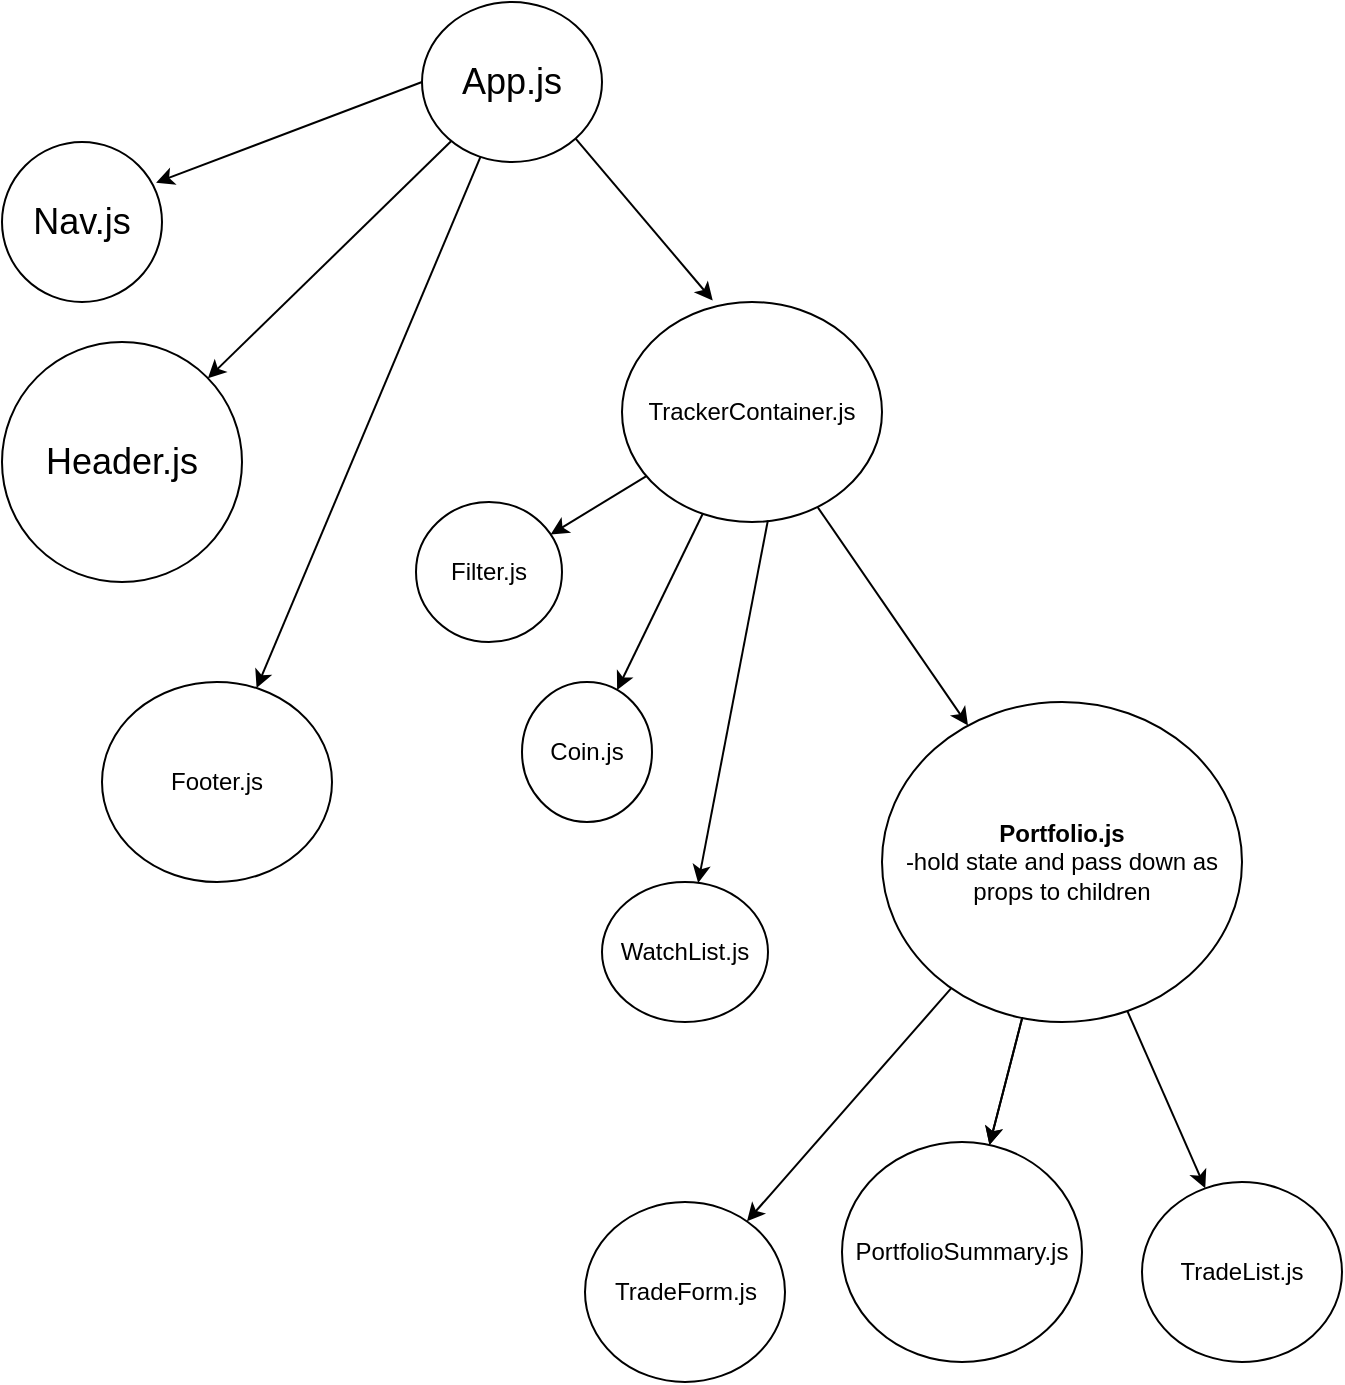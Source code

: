 <mxfile>
    <diagram id="B_94vLErNEpKIDG6k2EF" name="Page-1">
        <mxGraphModel dx="684" dy="1531" grid="1" gridSize="10" guides="1" tooltips="1" connect="1" arrows="1" fold="1" page="1" pageScale="1" pageWidth="850" pageHeight="1100" math="0" shadow="0">
            <root>
                <mxCell id="0"/>
                <mxCell id="1" parent="0"/>
                <mxCell id="5" value="" style="edgeStyle=none;html=1;" parent="1" source="ksFr8LsLKuczAKV8OptK-1" target="ksFr8LsLKuczAKV8OptK-2" edge="1">
                    <mxGeometry relative="1" as="geometry"/>
                </mxCell>
                <mxCell id="11" value="" style="edgeStyle=none;html=1;" parent="1" source="ksFr8LsLKuczAKV8OptK-1" target="10" edge="1">
                    <mxGeometry relative="1" as="geometry"/>
                </mxCell>
                <mxCell id="ksFr8LsLKuczAKV8OptK-1" value="&lt;font style=&quot;font-size: 18px&quot;&gt;App.js&lt;/font&gt;" style="ellipse;whiteSpace=wrap;html=1;" parent="1" vertex="1">
                    <mxGeometry x="370" y="-480" width="90" height="80" as="geometry"/>
                </mxCell>
                <mxCell id="ksFr8LsLKuczAKV8OptK-2" value="&lt;font style=&quot;font-size: 18px&quot;&gt;Header.js&lt;/font&gt;" style="ellipse;whiteSpace=wrap;html=1;" parent="1" vertex="1">
                    <mxGeometry x="160" y="-310" width="120" height="120" as="geometry"/>
                </mxCell>
                <mxCell id="7" value="" style="edgeStyle=none;html=1;" parent="1" source="ksFr8LsLKuczAKV8OptK-3" target="6" edge="1">
                    <mxGeometry relative="1" as="geometry"/>
                </mxCell>
                <mxCell id="9" value="" style="edgeStyle=none;html=1;" parent="1" source="ksFr8LsLKuczAKV8OptK-3" target="8" edge="1">
                    <mxGeometry relative="1" as="geometry"/>
                </mxCell>
                <mxCell id="16" value="" style="edgeStyle=none;html=1;fontSize=18;" parent="1" source="ksFr8LsLKuczAKV8OptK-3" target="12" edge="1">
                    <mxGeometry relative="1" as="geometry"/>
                </mxCell>
                <mxCell id="ksFr8LsLKuczAKV8OptK-3" value="&lt;font style=&quot;font-size: 12px&quot;&gt;TrackerContainer.js&lt;/font&gt;" style="ellipse;whiteSpace=wrap;html=1;" parent="1" vertex="1">
                    <mxGeometry x="470" y="-330" width="130" height="110" as="geometry"/>
                </mxCell>
                <mxCell id="ksFr8LsLKuczAKV8OptK-6" value="&lt;font style=&quot;font-size: 12px&quot;&gt;WatchList.js&lt;/font&gt;" style="ellipse;whiteSpace=wrap;html=1;" parent="1" vertex="1">
                    <mxGeometry x="460" y="-40" width="83" height="70" as="geometry"/>
                </mxCell>
                <mxCell id="ksFr8LsLKuczAKV8OptK-8" value="&lt;font style=&quot;font-size: 18px&quot;&gt;Nav.js&lt;/font&gt;" style="ellipse;whiteSpace=wrap;html=1;" parent="1" vertex="1">
                    <mxGeometry x="160" y="-410" width="80" height="80" as="geometry"/>
                </mxCell>
                <mxCell id="6" value="&lt;font style=&quot;font-size: 12px&quot;&gt;Filter.js&lt;/font&gt;" style="ellipse;whiteSpace=wrap;html=1;" parent="1" vertex="1">
                    <mxGeometry x="367" y="-230" width="73" height="70" as="geometry"/>
                </mxCell>
                <mxCell id="8" value="&lt;font style=&quot;font-size: 12px&quot;&gt;Coin.js&lt;/font&gt;" style="ellipse;whiteSpace=wrap;html=1;" parent="1" vertex="1">
                    <mxGeometry x="420" y="-140" width="65" height="70" as="geometry"/>
                </mxCell>
                <mxCell id="10" value="&lt;font style=&quot;font-size: 12px&quot;&gt;Footer.js&lt;/font&gt;" style="ellipse;whiteSpace=wrap;html=1;" parent="1" vertex="1">
                    <mxGeometry x="210" y="-140" width="115" height="100" as="geometry"/>
                </mxCell>
                <mxCell id="20" value="" style="edgeStyle=none;html=1;fontSize=12;" edge="1" parent="1" source="12" target="19">
                    <mxGeometry relative="1" as="geometry"/>
                </mxCell>
                <mxCell id="22" value="" style="edgeStyle=none;html=1;fontSize=12;" edge="1" parent="1" source="12" target="21">
                    <mxGeometry relative="1" as="geometry"/>
                </mxCell>
                <mxCell id="24" value="" style="edgeStyle=none;html=1;fontSize=12;" edge="1" parent="1" source="12" target="21">
                    <mxGeometry relative="1" as="geometry"/>
                </mxCell>
                <mxCell id="25" value="" style="edgeStyle=none;html=1;fontSize=12;" edge="1" parent="1" source="12" target="23">
                    <mxGeometry relative="1" as="geometry"/>
                </mxCell>
                <mxCell id="12" value="&lt;font style=&quot;font-size: 12px&quot;&gt;&lt;b&gt;Portfolio.js&lt;/b&gt;&lt;br&gt;-hold state and pass down as props to children&lt;br&gt;&lt;/font&gt;" style="ellipse;whiteSpace=wrap;html=1;" parent="1" vertex="1">
                    <mxGeometry x="600" y="-130" width="180" height="160" as="geometry"/>
                </mxCell>
                <mxCell id="13" value="" style="endArrow=classic;html=1;exitX=0.561;exitY=0.993;exitDx=0;exitDy=0;exitPerimeter=0;" parent="1" source="ksFr8LsLKuczAKV8OptK-3" target="ksFr8LsLKuczAKV8OptK-6" edge="1">
                    <mxGeometry width="50" height="50" relative="1" as="geometry">
                        <mxPoint x="360" y="60" as="sourcePoint"/>
                        <mxPoint x="410" y="10" as="targetPoint"/>
                    </mxGeometry>
                </mxCell>
                <mxCell id="17" value="" style="edgeStyle=none;html=1;entryX=0.963;entryY=0.254;entryDx=0;entryDy=0;entryPerimeter=0;" parent="1" target="ksFr8LsLKuczAKV8OptK-8" edge="1">
                    <mxGeometry relative="1" as="geometry">
                        <mxPoint x="370.005" y="-440.003" as="sourcePoint"/>
                        <mxPoint x="246.946" y="-280.616" as="targetPoint"/>
                    </mxGeometry>
                </mxCell>
                <mxCell id="18" value="" style="edgeStyle=none;html=1;exitX=1;exitY=1;exitDx=0;exitDy=0;entryX=0.349;entryY=-0.007;entryDx=0;entryDy=0;entryPerimeter=0;" parent="1" source="ksFr8LsLKuczAKV8OptK-1" target="ksFr8LsLKuczAKV8OptK-3" edge="1">
                    <mxGeometry relative="1" as="geometry">
                        <mxPoint x="409.565" y="-387.003" as="sourcePoint"/>
                        <mxPoint x="286.506" y="-227.616" as="targetPoint"/>
                    </mxGeometry>
                </mxCell>
                <mxCell id="19" value="&lt;font style=&quot;font-size: 12px&quot;&gt;TradeForm.js&lt;/font&gt;" style="ellipse;whiteSpace=wrap;html=1;" vertex="1" parent="1">
                    <mxGeometry x="451.5" y="120" width="100" height="90" as="geometry"/>
                </mxCell>
                <mxCell id="21" value="&lt;font style=&quot;font-size: 12px&quot;&gt;PortfolioSummary.js&lt;/font&gt;" style="ellipse;whiteSpace=wrap;html=1;" vertex="1" parent="1">
                    <mxGeometry x="580" y="90" width="120" height="110" as="geometry"/>
                </mxCell>
                <mxCell id="23" value="&lt;font style=&quot;font-size: 12px&quot;&gt;TradeList.js&lt;/font&gt;" style="ellipse;whiteSpace=wrap;html=1;" vertex="1" parent="1">
                    <mxGeometry x="730" y="110" width="100" height="90" as="geometry"/>
                </mxCell>
            </root>
        </mxGraphModel>
    </diagram>
</mxfile>